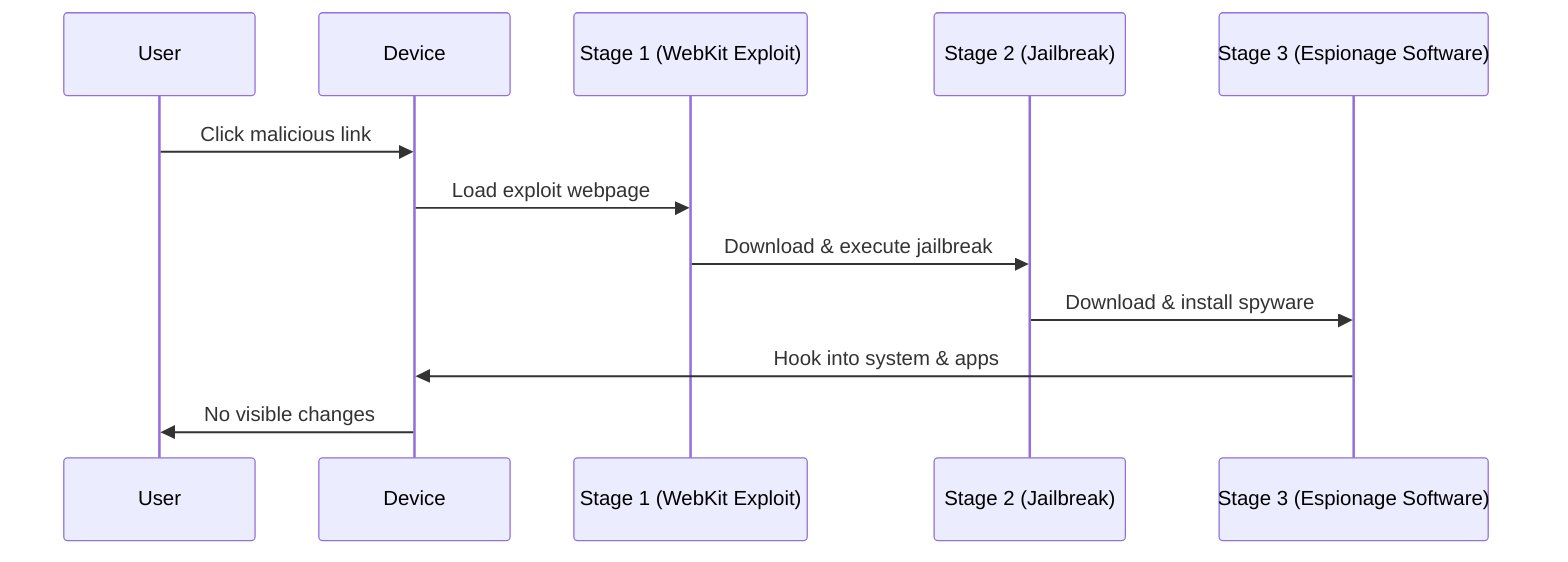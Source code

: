 sequenceDiagram
    participant User
    participant Device
    participant Stage1 as Stage 1 (WebKit Exploit)
    participant Stage2 as Stage 2 (Jailbreak)
    participant Stage3 as Stage 3 (Espionage Software)

    User->>Device: Click malicious link
    Device->>Stage1: Load exploit webpage
    Stage1->>Stage2: Download & execute jailbreak
    Stage2->>Stage3: Download & install spyware
    Stage3->>Device: Hook into system & apps
    Device->>User: No visible changes